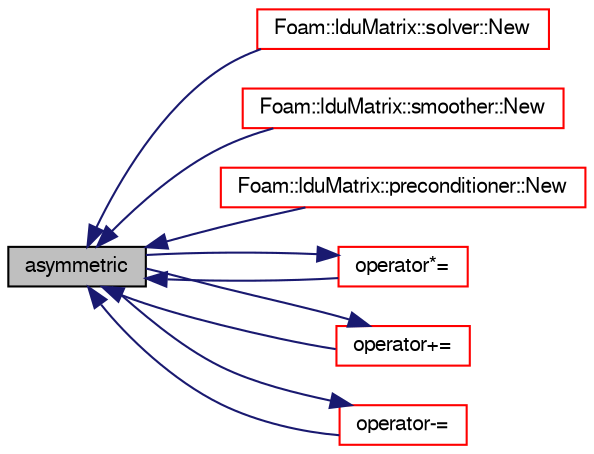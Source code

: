 digraph "asymmetric"
{
  bgcolor="transparent";
  edge [fontname="FreeSans",fontsize="10",labelfontname="FreeSans",labelfontsize="10"];
  node [fontname="FreeSans",fontsize="10",shape=record];
  rankdir="LR";
  Node798 [label="asymmetric",height=0.2,width=0.4,color="black", fillcolor="grey75", style="filled", fontcolor="black"];
  Node798 -> Node799 [dir="back",color="midnightblue",fontsize="10",style="solid",fontname="FreeSans"];
  Node799 [label="Foam::lduMatrix::solver::New",height=0.2,width=0.4,color="red",URL="$a26886.html#a7f0ad2a1628ce2f6fa3fbcbbcff552d8",tooltip="Return a new solver. "];
  Node798 -> Node801 [dir="back",color="midnightblue",fontsize="10",style="solid",fontname="FreeSans"];
  Node801 [label="Foam::lduMatrix::smoother::New",height=0.2,width=0.4,color="red",URL="$a26890.html#a8d5691dd7f25aa4a7f95ac1e786df099",tooltip="Return a new smoother. "];
  Node798 -> Node807 [dir="back",color="midnightblue",fontsize="10",style="solid",fontname="FreeSans"];
  Node807 [label="Foam::lduMatrix::preconditioner::New",height=0.2,width=0.4,color="red",URL="$a26894.html#a10c523f8a576f467c2ebf477d43107b7",tooltip="Return a new preconditioner. "];
  Node798 -> Node815 [dir="back",color="midnightblue",fontsize="10",style="solid",fontname="FreeSans"];
  Node815 [label="operator*=",height=0.2,width=0.4,color="red",URL="$a26882.html#a8b7e3e95bdfe12c335fe5d27d6d4fa9f"];
  Node815 -> Node798 [dir="back",color="midnightblue",fontsize="10",style="solid",fontname="FreeSans"];
  Node798 -> Node823 [dir="back",color="midnightblue",fontsize="10",style="solid",fontname="FreeSans"];
  Node823 [label="operator+=",height=0.2,width=0.4,color="red",URL="$a26882.html#aba4577bbc1ccadb63a82720d75378b4a"];
  Node823 -> Node798 [dir="back",color="midnightblue",fontsize="10",style="solid",fontname="FreeSans"];
  Node798 -> Node826 [dir="back",color="midnightblue",fontsize="10",style="solid",fontname="FreeSans"];
  Node826 [label="operator-=",height=0.2,width=0.4,color="red",URL="$a26882.html#ad74d793450215c8520bbee8e3084139d"];
  Node826 -> Node798 [dir="back",color="midnightblue",fontsize="10",style="solid",fontname="FreeSans"];
}
